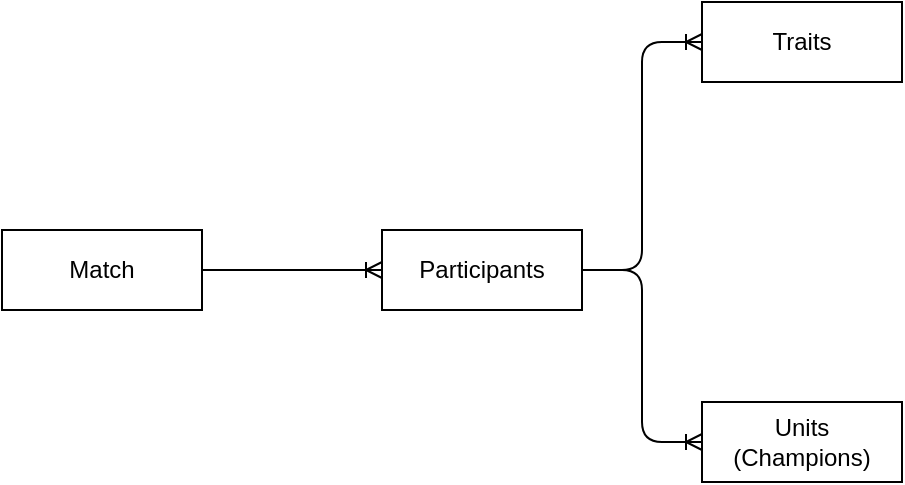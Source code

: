 <mxfile version="13.0.9" pages="2">
    <diagram id="0xm-jNK0APC7B1VQidQn" name="Overview">
        <mxGraphModel dx="1376" dy="792" grid="1" gridSize="10" guides="1" tooltips="1" connect="1" arrows="1" fold="1" page="1" pageScale="1" pageWidth="1169" pageHeight="827" math="0" shadow="0">
            <root>
                <mxCell id="7IiopWuCACa68WdEYyvE-0"/>
                <mxCell id="7IiopWuCACa68WdEYyvE-1" parent="7IiopWuCACa68WdEYyvE-0"/>
                <mxCell id="xjUkvjyS-5s0rUv9j0Um-6" value="Match" style="whiteSpace=wrap;html=1;align=center;" parent="7IiopWuCACa68WdEYyvE-1" vertex="1">
                    <mxGeometry x="260" y="374" width="100" height="40" as="geometry"/>
                </mxCell>
                <mxCell id="xjUkvjyS-5s0rUv9j0Um-7" value="Participants" style="whiteSpace=wrap;html=1;align=center;" parent="7IiopWuCACa68WdEYyvE-1" vertex="1">
                    <mxGeometry x="450" y="374" width="100" height="40" as="geometry"/>
                </mxCell>
                <mxCell id="xjUkvjyS-5s0rUv9j0Um-8" value="" style="edgeStyle=entityRelationEdgeStyle;fontSize=12;html=1;endArrow=ERoneToMany;" parent="7IiopWuCACa68WdEYyvE-1" source="xjUkvjyS-5s0rUv9j0Um-6" target="xjUkvjyS-5s0rUv9j0Um-7" edge="1">
                    <mxGeometry width="100" height="100" relative="1" as="geometry">
                        <mxPoint x="530" y="460" as="sourcePoint"/>
                        <mxPoint x="630" y="360" as="targetPoint"/>
                    </mxGeometry>
                </mxCell>
                <mxCell id="xjUkvjyS-5s0rUv9j0Um-9" value="Traits" style="whiteSpace=wrap;html=1;align=center;" parent="7IiopWuCACa68WdEYyvE-1" vertex="1">
                    <mxGeometry x="610" y="260" width="100" height="40" as="geometry"/>
                </mxCell>
                <mxCell id="xjUkvjyS-5s0rUv9j0Um-10" value="Units (Champions)" style="whiteSpace=wrap;html=1;align=center;" parent="7IiopWuCACa68WdEYyvE-1" vertex="1">
                    <mxGeometry x="610" y="460" width="100" height="40" as="geometry"/>
                </mxCell>
                <mxCell id="xjUkvjyS-5s0rUv9j0Um-11" value="" style="edgeStyle=entityRelationEdgeStyle;fontSize=12;html=1;endArrow=ERoneToMany;" parent="7IiopWuCACa68WdEYyvE-1" source="xjUkvjyS-5s0rUv9j0Um-7" target="xjUkvjyS-5s0rUv9j0Um-9" edge="1">
                    <mxGeometry width="100" height="100" relative="1" as="geometry">
                        <mxPoint x="530" y="460" as="sourcePoint"/>
                        <mxPoint x="630" y="360" as="targetPoint"/>
                    </mxGeometry>
                </mxCell>
                <mxCell id="xjUkvjyS-5s0rUv9j0Um-12" value="" style="edgeStyle=entityRelationEdgeStyle;fontSize=12;html=1;endArrow=ERoneToMany;" parent="7IiopWuCACa68WdEYyvE-1" source="xjUkvjyS-5s0rUv9j0Um-7" target="xjUkvjyS-5s0rUv9j0Um-10" edge="1">
                    <mxGeometry width="100" height="100" relative="1" as="geometry">
                        <mxPoint x="530" y="460" as="sourcePoint"/>
                        <mxPoint x="630" y="360" as="targetPoint"/>
                    </mxGeometry>
                </mxCell>
            </root>
        </mxGraphModel>
    </diagram>
    <diagram id="6hGFLwfOUW9BJ-s0fimq" name="Atomic">
        <mxGraphModel dx="1376" dy="792" grid="1" gridSize="10" guides="1" tooltips="1" connect="1" arrows="1" fold="1" page="1" pageScale="1" pageWidth="1169" pageHeight="827" math="0" shadow="0">
            <root>
                <mxCell id="0"/>
                <mxCell id="1" parent="0"/>
                <mxCell id="77" value="" style="edgeStyle=entityRelationEdgeStyle;fontSize=12;html=1;endArrow=ERmandOne;startArrow=ERmandOne;" parent="1" source="72" target="3" edge="1">
                    <mxGeometry width="100" height="100" relative="1" as="geometry">
                        <mxPoint x="260" y="170" as="sourcePoint"/>
                        <mxPoint x="360" y="70" as="targetPoint"/>
                    </mxGeometry>
                </mxCell>
                <mxCell id="53" value="Participant_Match" style="swimlane;fontStyle=0;childLayout=stackLayout;horizontal=1;startSize=26;horizontalStack=0;resizeParent=1;resizeParentMax=0;resizeLast=0;collapsible=1;marginBottom=0;align=center;fontSize=14;" parent="1" vertex="1">
                    <mxGeometry x="230" y="100" width="160" height="52" as="geometry"/>
                </mxCell>
                <mxCell id="55" value="uuid" style="text;strokeColor=none;fillColor=none;spacingLeft=4;spacingRight=4;overflow=hidden;rotatable=0;points=[[0,0.5],[1,0.5]];portConstraint=eastwest;fontSize=12;" parent="53" vertex="1">
                    <mxGeometry y="26" width="160" height="26" as="geometry"/>
                </mxCell>
                <mxCell id="88" value="" style="edgeStyle=entityRelationEdgeStyle;fontSize=12;html=1;endArrow=ERmandOne;startArrow=ERmandOne;" parent="1" source="86" target="80" edge="1">
                    <mxGeometry width="100" height="100" relative="1" as="geometry">
                        <mxPoint x="610" y="490" as="sourcePoint"/>
                        <mxPoint x="710" y="390" as="targetPoint"/>
                    </mxGeometry>
                </mxCell>
                <mxCell id="84" value="Match_Champions" style="swimlane;fontStyle=0;childLayout=stackLayout;horizontal=1;startSize=26;horizontalStack=0;resizeParent=1;resizeParentMax=0;resizeLast=0;collapsible=1;marginBottom=0;align=center;fontSize=14;" parent="1" vertex="1">
                    <mxGeometry x="720" y="140" width="160" height="78" as="geometry"/>
                </mxCell>
                <mxCell id="85" value="match_id" style="text;strokeColor=none;fillColor=none;spacingLeft=4;spacingRight=4;overflow=hidden;rotatable=0;points=[[0,0.5],[1,0.5]];portConstraint=eastwest;fontSize=12;" parent="84" vertex="1">
                    <mxGeometry y="26" width="160" height="26" as="geometry"/>
                </mxCell>
                <mxCell id="86" value="champ_stats_id" style="text;strokeColor=none;fillColor=none;spacingLeft=4;spacingRight=4;overflow=hidden;rotatable=0;points=[[0,0.5],[1,0.5]];portConstraint=eastwest;fontSize=12;" parent="84" vertex="1">
                    <mxGeometry y="52" width="160" height="26" as="geometry"/>
                </mxCell>
                <mxCell id="2T9eNnJpT9F12diKmHwY-92" value="" style="edgeStyle=entityRelationEdgeStyle;fontSize=12;html=1;endArrow=ERmandOne;startArrow=ERmandOne;" parent="1" source="2T9eNnJpT9F12diKmHwY-91" target="35" edge="1">
                    <mxGeometry width="100" height="100" relative="1" as="geometry">
                        <mxPoint x="610" y="490" as="sourcePoint"/>
                        <mxPoint x="710" y="390" as="targetPoint"/>
                    </mxGeometry>
                </mxCell>
                <mxCell id="2T9eNnJpT9F12diKmHwY-98" value="" style="edgeStyle=entityRelationEdgeStyle;fontSize=12;html=1;endArrow=ERmandOne;startArrow=ERmandOne;" parent="1" source="61" target="2T9eNnJpT9F12diKmHwY-94" edge="1">
                    <mxGeometry width="100" height="100" relative="1" as="geometry">
                        <mxPoint x="610" y="490" as="sourcePoint"/>
                        <mxPoint x="710" y="390" as="targetPoint"/>
                    </mxGeometry>
                </mxCell>
                <mxCell id="2T9eNnJpT9F12diKmHwY-99" value="" style="edgeStyle=entityRelationEdgeStyle;fontSize=12;html=1;endArrow=ERmandOne;startArrow=ERmandOne;" parent="1" source="2T9eNnJpT9F12diKmHwY-95" target="48" edge="1">
                    <mxGeometry width="100" height="100" relative="1" as="geometry">
                        <mxPoint x="610" y="490" as="sourcePoint"/>
                        <mxPoint x="710" y="390" as="targetPoint"/>
                    </mxGeometry>
                </mxCell>
                <mxCell id="34" value="Version_Champion" style="swimlane;fontStyle=0;childLayout=stackLayout;horizontal=1;startSize=54;horizontalStack=0;resizeParent=1;resizeParentMax=0;resizeLast=0;collapsible=1;marginBottom=0;align=center;fontSize=14;swimlaneFillColor=none;" parent="1" vertex="1">
                    <mxGeometry x="770" y="438" width="130" height="210" as="geometry"/>
                </mxCell>
                <mxCell id="35" value="uuid" style="text;strokeColor=none;fillColor=none;spacingLeft=4;spacingRight=4;overflow=hidden;rotatable=0;points=[[0,0.5],[1,0.5]];portConstraint=eastwest;fontSize=12;" parent="34" vertex="1">
                    <mxGeometry y="54" width="130" height="26" as="geometry"/>
                </mxCell>
                <mxCell id="61" value="champion_id" style="text;strokeColor=none;fillColor=none;spacingLeft=4;spacingRight=4;overflow=hidden;rotatable=0;points=[[0,0.5],[1,0.5]];portConstraint=eastwest;fontSize=12;" parent="34" vertex="1">
                    <mxGeometry y="80" width="130" height="26" as="geometry"/>
                </mxCell>
                <mxCell id="2T9eNnJpT9F12diKmHwY-102" value="name" style="text;strokeColor=none;fillColor=none;spacingLeft=4;spacingRight=4;overflow=hidden;rotatable=0;points=[[0,0.5],[1,0.5]];portConstraint=eastwest;fontSize=12;" parent="34" vertex="1">
                    <mxGeometry y="106" width="130" height="26" as="geometry"/>
                </mxCell>
                <mxCell id="39" value="version" style="text;strokeColor=none;fillColor=none;spacingLeft=4;spacingRight=4;overflow=hidden;rotatable=0;points=[[0,0.5],[1,0.5]];portConstraint=eastwest;fontSize=12;" parent="34" vertex="1">
                    <mxGeometry y="132" width="130" height="26" as="geometry"/>
                </mxCell>
                <mxCell id="36" value="rarity" style="text;strokeColor=none;fillColor=none;spacingLeft=4;spacingRight=4;overflow=hidden;rotatable=0;points=[[0,0.5],[1,0.5]];portConstraint=eastwest;fontSize=12;" parent="34" vertex="1">
                    <mxGeometry y="158" width="130" height="26" as="geometry"/>
                </mxCell>
                <mxCell id="37" value="tier" style="text;strokeColor=none;fillColor=none;spacingLeft=4;spacingRight=4;overflow=hidden;rotatable=0;points=[[0,0.5],[1,0.5]];portConstraint=eastwest;fontSize=12;" parent="34" vertex="1">
                    <mxGeometry y="184" width="130" height="26" as="geometry"/>
                </mxCell>
                <mxCell id="2T9eNnJpT9F12diKmHwY-101" value="" style="edgeStyle=entityRelationEdgeStyle;fontSize=12;html=1;endArrow=ERmandOne;startArrow=ERmandOne;" parent="1" source="61" target="70" edge="1">
                    <mxGeometry width="100" height="100" relative="1" as="geometry">
                        <mxPoint x="610" y="490" as="sourcePoint"/>
                        <mxPoint x="710" y="390" as="targetPoint"/>
                    </mxGeometry>
                </mxCell>
                <mxCell id="69" value="Champ_Items" style="swimlane;fontStyle=0;childLayout=stackLayout;horizontal=1;startSize=26;horizontalStack=0;resizeParent=1;resizeParentMax=0;resizeLast=0;collapsible=1;marginBottom=0;align=center;fontSize=14;" parent="1" vertex="1">
                    <mxGeometry x="755" y="669" width="160" height="78" as="geometry"/>
                </mxCell>
                <mxCell id="70" value="champ_id" style="text;strokeColor=none;fillColor=none;spacingLeft=4;spacingRight=4;overflow=hidden;rotatable=0;points=[[0,0.5],[1,0.5]];portConstraint=eastwest;fontSize=12;" parent="69" vertex="1">
                    <mxGeometry y="26" width="160" height="26" as="geometry"/>
                </mxCell>
                <mxCell id="72" value="item_id" style="text;strokeColor=none;fillColor=none;spacingLeft=4;spacingRight=4;overflow=hidden;rotatable=0;points=[[0,0.5],[1,0.5]];portConstraint=eastwest;fontSize=12;" parent="69" vertex="1">
                    <mxGeometry y="52" width="160" height="26" as="geometry"/>
                </mxCell>
                <mxCell id="2" value="Item" style="swimlane;fontStyle=0;childLayout=stackLayout;horizontal=1;startSize=26;horizontalStack=0;resizeParent=1;resizeParentMax=0;resizeLast=0;collapsible=1;marginBottom=0;align=center;fontSize=14;" parent="1" vertex="1">
                    <mxGeometry x="500" y="695" width="160" height="78" as="geometry">
                        <mxRectangle x="330" y="350" width="70" height="26" as="alternateBounds"/>
                    </mxGeometry>
                </mxCell>
                <mxCell id="3" value="item_id" style="text;strokeColor=none;fillColor=none;spacingLeft=4;spacingRight=4;overflow=hidden;rotatable=0;points=[[0,0.5],[1,0.5]];portConstraint=eastwest;fontSize=12;" parent="2" vertex="1">
                    <mxGeometry y="26" width="160" height="26" as="geometry"/>
                </mxCell>
                <mxCell id="4" value="item_name" style="text;strokeColor=none;fillColor=none;spacingLeft=4;spacingRight=4;overflow=hidden;rotatable=0;points=[[0,0.5],[1,0.5]];portConstraint=eastwest;fontSize=12;" parent="2" vertex="1">
                    <mxGeometry y="52" width="160" height="26" as="geometry"/>
                </mxCell>
                <mxCell id="2T9eNnJpT9F12diKmHwY-93" value="Champion_traits" style="swimlane;fontStyle=0;childLayout=stackLayout;horizontal=1;startSize=26;horizontalStack=0;resizeParent=1;resizeParentMax=0;resizeLast=0;collapsible=1;marginBottom=0;align=center;fontSize=14;strokeColor=#FFFFFF;" parent="1" vertex="1">
                    <mxGeometry x="970" y="492" width="160" height="78" as="geometry"/>
                </mxCell>
                <mxCell id="2T9eNnJpT9F12diKmHwY-94" value="champion_id" style="text;strokeColor=none;fillColor=none;spacingLeft=4;spacingRight=4;overflow=hidden;rotatable=0;points=[[0,0.5],[1,0.5]];portConstraint=eastwest;fontSize=12;" parent="2T9eNnJpT9F12diKmHwY-93" vertex="1">
                    <mxGeometry y="26" width="160" height="26" as="geometry"/>
                </mxCell>
                <mxCell id="2T9eNnJpT9F12diKmHwY-95" value="trait_id" style="text;strokeColor=none;fillColor=none;spacingLeft=4;spacingRight=4;overflow=hidden;rotatable=0;points=[[0,0.5],[1,0.5]];portConstraint=eastwest;fontSize=12;" parent="2T9eNnJpT9F12diKmHwY-93" vertex="1">
                    <mxGeometry y="52" width="160" height="26" as="geometry"/>
                </mxCell>
                <mxCell id="47" value="Trait" style="swimlane;fontStyle=0;childLayout=stackLayout;horizontal=1;startSize=26;horizontalStack=0;resizeParent=1;resizeParentMax=0;resizeLast=0;collapsible=1;marginBottom=0;align=center;fontSize=14;" parent="1" vertex="1">
                    <mxGeometry x="970" y="610" width="160" height="104" as="geometry"/>
                </mxCell>
                <mxCell id="48" value="uuid" style="text;strokeColor=none;fillColor=none;spacingLeft=4;spacingRight=4;overflow=hidden;rotatable=0;points=[[0,0.5],[1,0.5]];portConstraint=eastwest;fontSize=12;" parent="47" vertex="1">
                    <mxGeometry y="26" width="160" height="26" as="geometry"/>
                </mxCell>
                <mxCell id="49" value="name" style="text;strokeColor=none;fillColor=none;spacingLeft=4;spacingRight=4;overflow=hidden;rotatable=0;points=[[0,0.5],[1,0.5]];portConstraint=eastwest;fontSize=12;" parent="47" vertex="1">
                    <mxGeometry y="52" width="160" height="26" as="geometry"/>
                </mxCell>
                <mxCell id="67" value="tier_total" style="text;strokeColor=none;fillColor=none;spacingLeft=4;spacingRight=4;overflow=hidden;rotatable=0;points=[[0,0.5],[1,0.5]];portConstraint=eastwest;fontSize=12;" parent="47" vertex="1">
                    <mxGeometry y="78" width="160" height="26" as="geometry"/>
                </mxCell>
                <mxCell id="79" value="Champion_Stats" style="swimlane;fontStyle=0;childLayout=stackLayout;horizontal=1;startSize=26;horizontalStack=0;resizeParent=1;resizeParentMax=0;resizeLast=0;collapsible=1;marginBottom=0;align=center;fontSize=14;" parent="1" vertex="1">
                    <mxGeometry x="510" y="440" width="160" height="78" as="geometry"/>
                </mxCell>
                <mxCell id="80" value="uuid" style="text;strokeColor=none;fillColor=none;spacingLeft=4;spacingRight=4;overflow=hidden;rotatable=0;points=[[0,0.5],[1,0.5]];portConstraint=eastwest;fontSize=12;" parent="79" vertex="1">
                    <mxGeometry y="26" width="160" height="26" as="geometry"/>
                </mxCell>
                <mxCell id="2T9eNnJpT9F12diKmHwY-91" value="champ_uuid" style="text;strokeColor=none;fillColor=none;spacingLeft=4;spacingRight=4;overflow=hidden;rotatable=0;points=[[0,0.5],[1,0.5]];portConstraint=eastwest;fontSize=12;" parent="79" vertex="1">
                    <mxGeometry y="52" width="160" height="26" as="geometry"/>
                </mxCell>
            </root>
        </mxGraphModel>
    </diagram>
</mxfile>